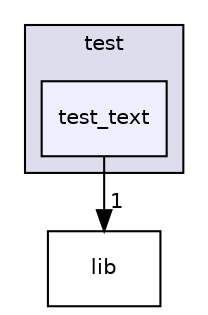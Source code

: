 digraph "test/test_text" {
  compound=true
  node [ fontsize="10", fontname="Helvetica"];
  edge [ labelfontsize="10", labelfontname="Helvetica"];
  subgraph clusterdir_13e138d54eb8818da29c3992edef070a {
    graph [ bgcolor="#ddddee", pencolor="black", label="test" fontname="Helvetica", fontsize="10", URL="dir_13e138d54eb8818da29c3992edef070a.html"]
  dir_6f25de7efed268321409c7b29615c3a6 [shape=box, label="test_text", style="filled", fillcolor="#eeeeff", pencolor="black", URL="dir_6f25de7efed268321409c7b29615c3a6.html"];
  }
  dir_97aefd0d527b934f1d99a682da8fe6a9 [shape=box label="lib" URL="dir_97aefd0d527b934f1d99a682da8fe6a9.html"];
  dir_6f25de7efed268321409c7b29615c3a6->dir_97aefd0d527b934f1d99a682da8fe6a9 [headlabel="1", labeldistance=1.5 headhref="dir_000015_000003.html"];
}
